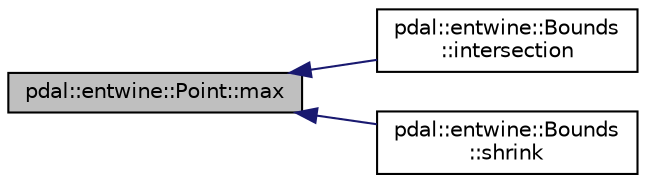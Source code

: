 digraph "pdal::entwine::Point::max"
{
  edge [fontname="Helvetica",fontsize="10",labelfontname="Helvetica",labelfontsize="10"];
  node [fontname="Helvetica",fontsize="10",shape=record];
  rankdir="LR";
  Node1 [label="pdal::entwine::Point::max",height=0.2,width=0.4,color="black", fillcolor="grey75", style="filled", fontcolor="black"];
  Node1 -> Node2 [dir="back",color="midnightblue",fontsize="10",style="solid",fontname="Helvetica"];
  Node2 [label="pdal::entwine::Bounds\l::intersection",height=0.2,width=0.4,color="black", fillcolor="white", style="filled",URL="$classpdal_1_1entwine_1_1Bounds.html#a2ac435e7eec69b71d8b8ecb3a98b938e"];
  Node1 -> Node3 [dir="back",color="midnightblue",fontsize="10",style="solid",fontname="Helvetica"];
  Node3 [label="pdal::entwine::Bounds\l::shrink",height=0.2,width=0.4,color="black", fillcolor="white", style="filled",URL="$classpdal_1_1entwine_1_1Bounds.html#a885aac2d965ca61c54c06386a86349e9"];
}
